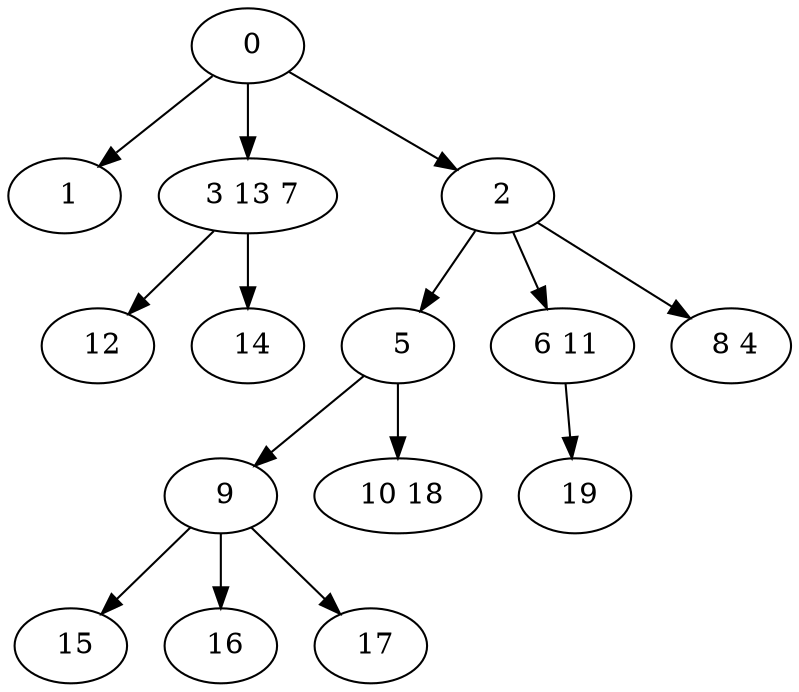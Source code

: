 digraph mytree {
" 0" -> " 1";
" 0" -> " 3 13 7";
" 0" -> " 2";
" 1";
" 3 13 7" -> " 12";
" 3 13 7" -> " 14";
" 2" -> " 5";
" 2" -> " 6 11";
" 2" -> " 8 4";
" 5" -> " 9";
" 5" -> " 10 18";
" 6 11" -> " 19";
" 8 4";
" 9" -> " 15";
" 9" -> " 16";
" 9" -> " 17";
" 10 18";
" 19";
" 15";
" 16";
" 17";
" 12";
" 14";
}
